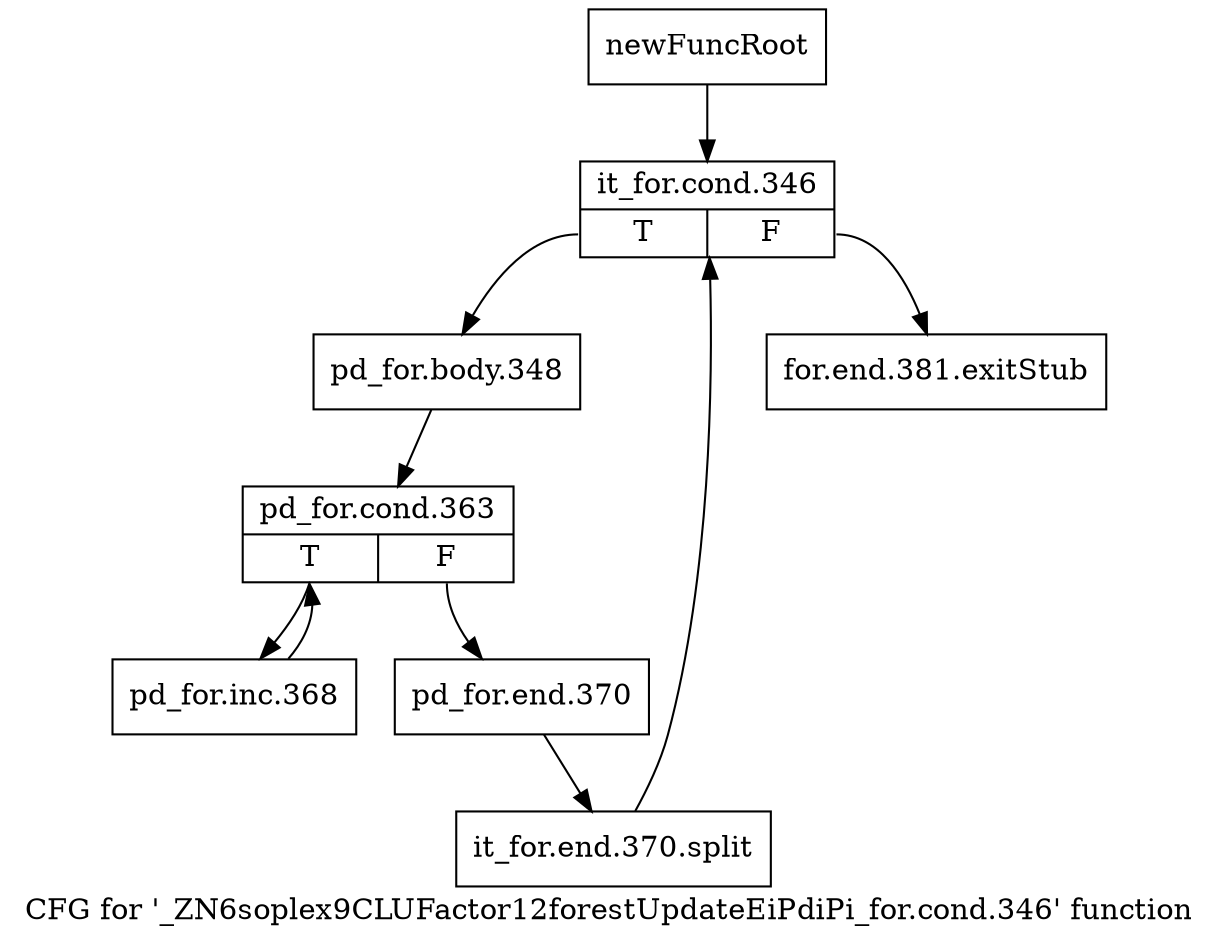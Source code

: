 digraph "CFG for '_ZN6soplex9CLUFactor12forestUpdateEiPdiPi_for.cond.346' function" {
	label="CFG for '_ZN6soplex9CLUFactor12forestUpdateEiPdiPi_for.cond.346' function";

	Node0x2cb8050 [shape=record,label="{newFuncRoot}"];
	Node0x2cb8050 -> Node0x2cb80f0;
	Node0x2cb80a0 [shape=record,label="{for.end.381.exitStub}"];
	Node0x2cb80f0 [shape=record,label="{it_for.cond.346|{<s0>T|<s1>F}}"];
	Node0x2cb80f0:s0 -> Node0x2cb8140;
	Node0x2cb80f0:s1 -> Node0x2cb80a0;
	Node0x2cb8140 [shape=record,label="{pd_for.body.348}"];
	Node0x2cb8140 -> Node0x2cb8190;
	Node0x2cb8190 [shape=record,label="{pd_for.cond.363|{<s0>T|<s1>F}}"];
	Node0x2cb8190:s0 -> Node0x2cb91f0;
	Node0x2cb8190:s1 -> Node0x2cb91a0;
	Node0x2cb91a0 [shape=record,label="{pd_for.end.370}"];
	Node0x2cb91a0 -> Node0x3454410;
	Node0x3454410 [shape=record,label="{it_for.end.370.split}"];
	Node0x3454410 -> Node0x2cb80f0;
	Node0x2cb91f0 [shape=record,label="{pd_for.inc.368}"];
	Node0x2cb91f0 -> Node0x2cb8190;
}

